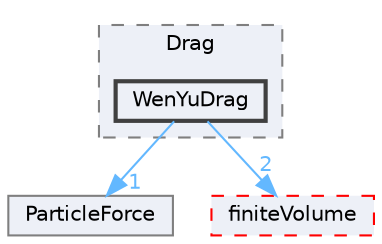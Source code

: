 digraph "src/lagrangian/intermediate/submodels/Kinematic/ParticleForces/Drag/WenYuDrag"
{
 // LATEX_PDF_SIZE
  bgcolor="transparent";
  edge [fontname=Helvetica,fontsize=10,labelfontname=Helvetica,labelfontsize=10];
  node [fontname=Helvetica,fontsize=10,shape=box,height=0.2,width=0.4];
  compound=true
  subgraph clusterdir_620819115bb7ac1ed0b4d6e4ce0b4bd5 {
    graph [ bgcolor="#edf0f7", pencolor="grey50", label="Drag", fontname=Helvetica,fontsize=10 style="filled,dashed", URL="dir_620819115bb7ac1ed0b4d6e4ce0b4bd5.html",tooltip=""]
  dir_efe82411b10ce43444c26b9d651e5632 [label="WenYuDrag", fillcolor="#edf0f7", color="grey25", style="filled,bold", URL="dir_efe82411b10ce43444c26b9d651e5632.html",tooltip=""];
  }
  dir_6ac06ece5f26f1196a12108b46c15ea0 [label="ParticleForce", fillcolor="#edf0f7", color="grey50", style="filled", URL="dir_6ac06ece5f26f1196a12108b46c15ea0.html",tooltip=""];
  dir_9bd15774b555cf7259a6fa18f99fe99b [label="finiteVolume", fillcolor="#edf0f7", color="red", style="filled,dashed", URL="dir_9bd15774b555cf7259a6fa18f99fe99b.html",tooltip=""];
  dir_efe82411b10ce43444c26b9d651e5632->dir_6ac06ece5f26f1196a12108b46c15ea0 [headlabel="1", labeldistance=1.5 headhref="dir_004405_002799.html" href="dir_004405_002799.html" color="steelblue1" fontcolor="steelblue1"];
  dir_efe82411b10ce43444c26b9d651e5632->dir_9bd15774b555cf7259a6fa18f99fe99b [headlabel="2", labeldistance=1.5 headhref="dir_004405_001387.html" href="dir_004405_001387.html" color="steelblue1" fontcolor="steelblue1"];
}
